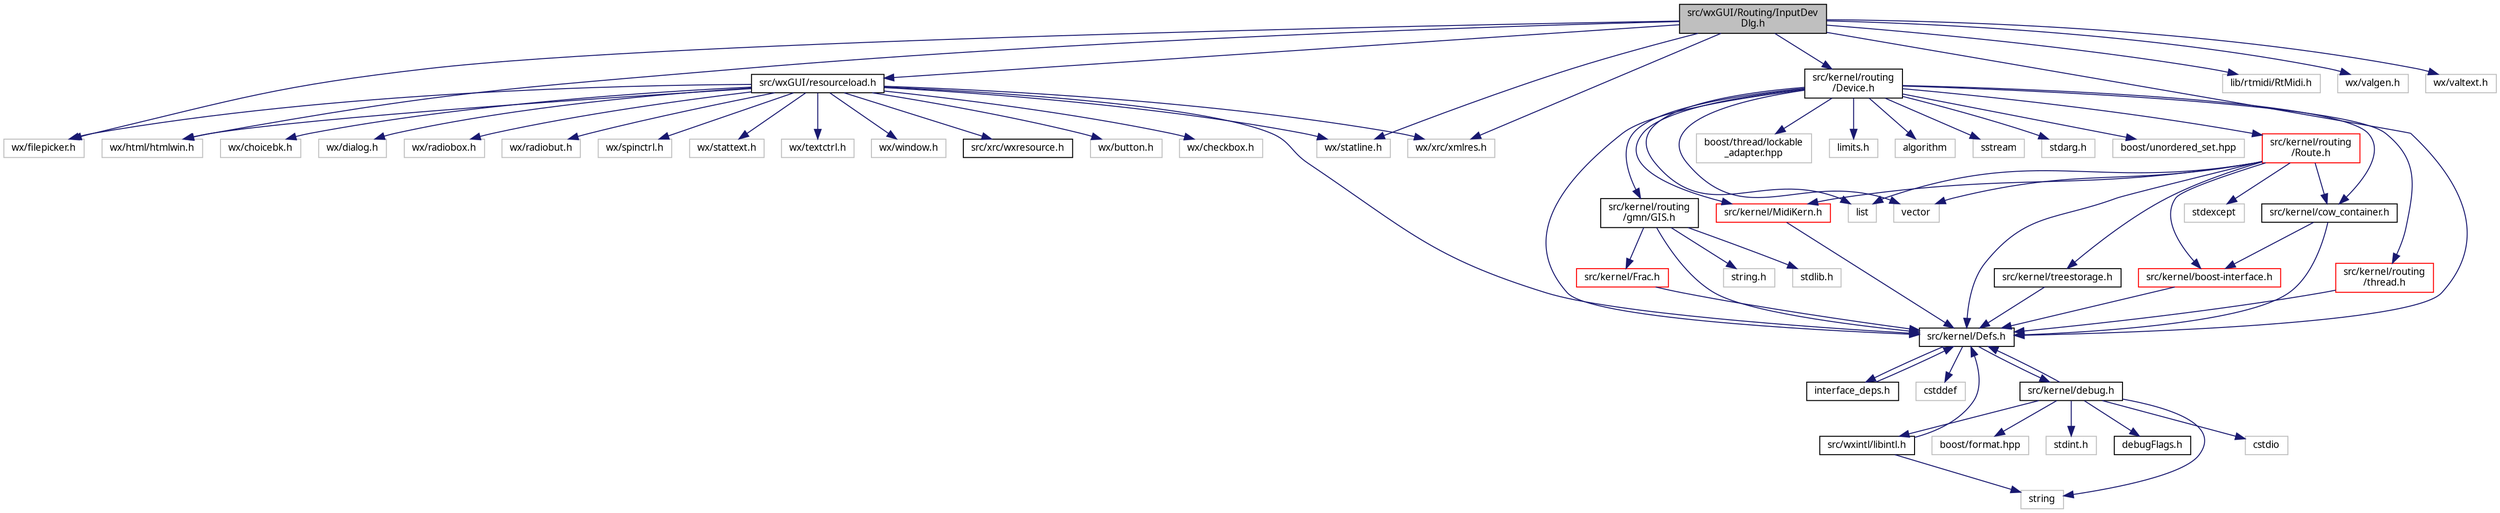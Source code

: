 digraph "src/wxGUI/Routing/InputDevDlg.h"
{
  edge [fontname="Sans",fontsize="10",labelfontname="Sans",labelfontsize="10"];
  node [fontname="Sans",fontsize="10",shape=record];
  Node0 [label="src/wxGUI/Routing/InputDev\lDlg.h",height=0.2,width=0.4,color="black", fillcolor="grey75", style="filled", fontcolor="black"];
  Node0 -> Node1 [color="midnightblue",fontsize="10",style="solid",fontname="Sans"];
  Node1 [label="src/kernel/Defs.h",height=0.2,width=0.4,color="black", fillcolor="white", style="filled",URL="$d1/d73/Defs_8h.html",tooltip="Common definitions. "];
  Node1 -> Node2 [color="midnightblue",fontsize="10",style="solid",fontname="Sans"];
  Node2 [label="interface_deps.h",height=0.2,width=0.4,color="black", fillcolor="white", style="filled",URL="$de/ddd/interface__deps_8h.html"];
  Node2 -> Node1 [color="midnightblue",fontsize="10",style="solid",fontname="Sans"];
  Node1 -> Node3 [color="midnightblue",fontsize="10",style="solid",fontname="Sans"];
  Node3 [label="cstddef",height=0.2,width=0.4,color="grey75", fillcolor="white", style="filled"];
  Node1 -> Node4 [color="midnightblue",fontsize="10",style="solid",fontname="Sans"];
  Node4 [label="src/kernel/debug.h",height=0.2,width=0.4,color="black", fillcolor="white", style="filled",URL="$db/d16/debug_8h.html"];
  Node4 -> Node1 [color="midnightblue",fontsize="10",style="solid",fontname="Sans"];
  Node4 -> Node5 [color="midnightblue",fontsize="10",style="solid",fontname="Sans"];
  Node5 [label="src/wxintl/libintl.h",height=0.2,width=0.4,color="black", fillcolor="white", style="filled",URL="$d4/d64/libintl_8h.html"];
  Node5 -> Node1 [color="midnightblue",fontsize="10",style="solid",fontname="Sans"];
  Node5 -> Node6 [color="midnightblue",fontsize="10",style="solid",fontname="Sans"];
  Node6 [label="string",height=0.2,width=0.4,color="grey75", fillcolor="white", style="filled"];
  Node4 -> Node6 [color="midnightblue",fontsize="10",style="solid",fontname="Sans"];
  Node4 -> Node7 [color="midnightblue",fontsize="10",style="solid",fontname="Sans"];
  Node7 [label="cstdio",height=0.2,width=0.4,color="grey75", fillcolor="white", style="filled"];
  Node4 -> Node8 [color="midnightblue",fontsize="10",style="solid",fontname="Sans"];
  Node8 [label="boost/format.hpp",height=0.2,width=0.4,color="grey75", fillcolor="white", style="filled"];
  Node4 -> Node9 [color="midnightblue",fontsize="10",style="solid",fontname="Sans"];
  Node9 [label="stdint.h",height=0.2,width=0.4,color="grey75", fillcolor="white", style="filled"];
  Node4 -> Node10 [color="midnightblue",fontsize="10",style="solid",fontname="Sans"];
  Node10 [label="debugFlags.h",height=0.2,width=0.4,color="black", fillcolor="white", style="filled",URL="$d4/dab/debugFlags_8h.html",tooltip="Debug flags for mutabor debug mode. "];
  Node0 -> Node11 [color="midnightblue",fontsize="10",style="solid",fontname="Sans"];
  Node11 [label="src/wxGUI/resourceload.h",height=0.2,width=0.4,color="black", fillcolor="white", style="filled",URL="$d3/daf/resourceload_8h.html"];
  Node11 -> Node1 [color="midnightblue",fontsize="10",style="solid",fontname="Sans"];
  Node11 -> Node12 [color="midnightblue",fontsize="10",style="solid",fontname="Sans"];
  Node12 [label="wx/button.h",height=0.2,width=0.4,color="grey75", fillcolor="white", style="filled"];
  Node11 -> Node13 [color="midnightblue",fontsize="10",style="solid",fontname="Sans"];
  Node13 [label="wx/checkbox.h",height=0.2,width=0.4,color="grey75", fillcolor="white", style="filled"];
  Node11 -> Node14 [color="midnightblue",fontsize="10",style="solid",fontname="Sans"];
  Node14 [label="wx/choicebk.h",height=0.2,width=0.4,color="grey75", fillcolor="white", style="filled"];
  Node11 -> Node15 [color="midnightblue",fontsize="10",style="solid",fontname="Sans"];
  Node15 [label="wx/dialog.h",height=0.2,width=0.4,color="grey75", fillcolor="white", style="filled"];
  Node11 -> Node16 [color="midnightblue",fontsize="10",style="solid",fontname="Sans"];
  Node16 [label="wx/filepicker.h",height=0.2,width=0.4,color="grey75", fillcolor="white", style="filled"];
  Node11 -> Node17 [color="midnightblue",fontsize="10",style="solid",fontname="Sans"];
  Node17 [label="wx/html/htmlwin.h",height=0.2,width=0.4,color="grey75", fillcolor="white", style="filled"];
  Node11 -> Node18 [color="midnightblue",fontsize="10",style="solid",fontname="Sans"];
  Node18 [label="wx/radiobox.h",height=0.2,width=0.4,color="grey75", fillcolor="white", style="filled"];
  Node11 -> Node19 [color="midnightblue",fontsize="10",style="solid",fontname="Sans"];
  Node19 [label="wx/radiobut.h",height=0.2,width=0.4,color="grey75", fillcolor="white", style="filled"];
  Node11 -> Node20 [color="midnightblue",fontsize="10",style="solid",fontname="Sans"];
  Node20 [label="wx/spinctrl.h",height=0.2,width=0.4,color="grey75", fillcolor="white", style="filled"];
  Node11 -> Node21 [color="midnightblue",fontsize="10",style="solid",fontname="Sans"];
  Node21 [label="wx/stattext.h",height=0.2,width=0.4,color="grey75", fillcolor="white", style="filled"];
  Node11 -> Node22 [color="midnightblue",fontsize="10",style="solid",fontname="Sans"];
  Node22 [label="wx/textctrl.h",height=0.2,width=0.4,color="grey75", fillcolor="white", style="filled"];
  Node11 -> Node23 [color="midnightblue",fontsize="10",style="solid",fontname="Sans"];
  Node23 [label="wx/statline.h",height=0.2,width=0.4,color="grey75", fillcolor="white", style="filled"];
  Node11 -> Node24 [color="midnightblue",fontsize="10",style="solid",fontname="Sans"];
  Node24 [label="wx/window.h",height=0.2,width=0.4,color="grey75", fillcolor="white", style="filled"];
  Node11 -> Node25 [color="midnightblue",fontsize="10",style="solid",fontname="Sans"];
  Node25 [label="wx/xrc/xmlres.h",height=0.2,width=0.4,color="grey75", fillcolor="white", style="filled"];
  Node11 -> Node26 [color="midnightblue",fontsize="10",style="solid",fontname="Sans"];
  Node26 [label="src/xrc/wxresource.h",height=0.2,width=0.4,color="black", fillcolor="white", style="filled",URL="$d2/dc0/wxresource_8h.html"];
  Node0 -> Node27 [color="midnightblue",fontsize="10",style="solid",fontname="Sans"];
  Node27 [label="src/kernel/routing\l/Device.h",height=0.2,width=0.4,color="black", fillcolor="white", style="filled",URL="$de/d05/Device_8h.html",tooltip="Routing. "];
  Node27 -> Node1 [color="midnightblue",fontsize="10",style="solid",fontname="Sans"];
  Node27 -> Node28 [color="midnightblue",fontsize="10",style="solid",fontname="Sans"];
  Node28 [label="src/kernel/cow_container.h",height=0.2,width=0.4,color="black", fillcolor="white", style="filled",URL="$da/d28/cow__container_8h.html",tooltip="Copy on write container. "];
  Node28 -> Node1 [color="midnightblue",fontsize="10",style="solid",fontname="Sans"];
  Node28 -> Node29 [color="midnightblue",fontsize="10",style="solid",fontname="Sans"];
  Node29 [label="src/kernel/boost-interface.h",height=0.2,width=0.4,color="red", fillcolor="white", style="filled",URL="$d1/da4/boost-interface_8h.html",tooltip="Interface to the boost library. "];
  Node29 -> Node1 [color="midnightblue",fontsize="10",style="solid",fontname="Sans"];
  Node27 -> Node32 [color="midnightblue",fontsize="10",style="solid",fontname="Sans"];
  Node32 [label="src/kernel/routing\l/gmn/GIS.h",height=0.2,width=0.4,color="black", fillcolor="white", style="filled",URL="$dd/d4d/GIS_8h.html"];
  Node32 -> Node1 [color="midnightblue",fontsize="10",style="solid",fontname="Sans"];
  Node32 -> Node33 [color="midnightblue",fontsize="10",style="solid",fontname="Sans"];
  Node33 [label="src/kernel/Frac.h",height=0.2,width=0.4,color="red", fillcolor="white", style="filled",URL="$df/d4f/Frac_8h.html",tooltip="Fraction class for Mutabor. "];
  Node33 -> Node1 [color="midnightblue",fontsize="10",style="solid",fontname="Sans"];
  Node32 -> Node35 [color="midnightblue",fontsize="10",style="solid",fontname="Sans"];
  Node35 [label="string.h",height=0.2,width=0.4,color="grey75", fillcolor="white", style="filled"];
  Node32 -> Node36 [color="midnightblue",fontsize="10",style="solid",fontname="Sans"];
  Node36 [label="stdlib.h",height=0.2,width=0.4,color="grey75", fillcolor="white", style="filled"];
  Node27 -> Node37 [color="midnightblue",fontsize="10",style="solid",fontname="Sans"];
  Node37 [label="src/kernel/routing\l/Route.h",height=0.2,width=0.4,color="red", fillcolor="white", style="filled",URL="$d1/d65/Route_8h.html",tooltip="Routing. "];
  Node37 -> Node1 [color="midnightblue",fontsize="10",style="solid",fontname="Sans"];
  Node37 -> Node28 [color="midnightblue",fontsize="10",style="solid",fontname="Sans"];
  Node37 -> Node38 [color="midnightblue",fontsize="10",style="solid",fontname="Sans"];
  Node38 [label="src/kernel/MidiKern.h",height=0.2,width=0.4,color="red", fillcolor="white", style="filled",URL="$da/dfd/MidiKern_8h.html"];
  Node38 -> Node1 [color="midnightblue",fontsize="10",style="solid",fontname="Sans"];
  Node37 -> Node40 [color="midnightblue",fontsize="10",style="solid",fontname="Sans"];
  Node40 [label="src/kernel/treestorage.h",height=0.2,width=0.4,color="black", fillcolor="white", style="filled",URL="$db/dbe/treestorage_8h.html",tooltip="abstract class for tree like storage "];
  Node40 -> Node1 [color="midnightblue",fontsize="10",style="solid",fontname="Sans"];
  Node37 -> Node29 [color="midnightblue",fontsize="10",style="solid",fontname="Sans"];
  Node37 -> Node41 [color="midnightblue",fontsize="10",style="solid",fontname="Sans"];
  Node41 [label="list",height=0.2,width=0.4,color="grey75", fillcolor="white", style="filled"];
  Node37 -> Node42 [color="midnightblue",fontsize="10",style="solid",fontname="Sans"];
  Node42 [label="vector",height=0.2,width=0.4,color="grey75", fillcolor="white", style="filled"];
  Node37 -> Node43 [color="midnightblue",fontsize="10",style="solid",fontname="Sans"];
  Node43 [label="stdexcept",height=0.2,width=0.4,color="grey75", fillcolor="white", style="filled"];
  Node27 -> Node48 [color="midnightblue",fontsize="10",style="solid",fontname="Sans"];
  Node48 [label="src/kernel/routing\l/thread.h",height=0.2,width=0.4,color="red", fillcolor="white", style="filled",URL="$db/dd5/thread_8h.html"];
  Node48 -> Node1 [color="midnightblue",fontsize="10",style="solid",fontname="Sans"];
  Node27 -> Node51 [color="midnightblue",fontsize="10",style="solid",fontname="Sans"];
  Node51 [label="boost/thread/lockable\l_adapter.hpp",height=0.2,width=0.4,color="grey75", fillcolor="white", style="filled"];
  Node27 -> Node38 [color="midnightblue",fontsize="10",style="solid",fontname="Sans"];
  Node27 -> Node42 [color="midnightblue",fontsize="10",style="solid",fontname="Sans"];
  Node27 -> Node41 [color="midnightblue",fontsize="10",style="solid",fontname="Sans"];
  Node27 -> Node52 [color="midnightblue",fontsize="10",style="solid",fontname="Sans"];
  Node52 [label="limits.h",height=0.2,width=0.4,color="grey75", fillcolor="white", style="filled"];
  Node27 -> Node53 [color="midnightblue",fontsize="10",style="solid",fontname="Sans"];
  Node53 [label="algorithm",height=0.2,width=0.4,color="grey75", fillcolor="white", style="filled"];
  Node27 -> Node54 [color="midnightblue",fontsize="10",style="solid",fontname="Sans"];
  Node54 [label="sstream",height=0.2,width=0.4,color="grey75", fillcolor="white", style="filled"];
  Node27 -> Node55 [color="midnightblue",fontsize="10",style="solid",fontname="Sans"];
  Node55 [label="stdarg.h",height=0.2,width=0.4,color="grey75", fillcolor="white", style="filled"];
  Node27 -> Node56 [color="midnightblue",fontsize="10",style="solid",fontname="Sans"];
  Node56 [label="boost/unordered_set.hpp",height=0.2,width=0.4,color="grey75", fillcolor="white", style="filled"];
  Node0 -> Node57 [color="midnightblue",fontsize="10",style="solid",fontname="Sans"];
  Node57 [label="lib/rtmidi/RtMidi.h",height=0.2,width=0.4,color="grey75", fillcolor="white", style="filled"];
  Node0 -> Node25 [color="midnightblue",fontsize="10",style="solid",fontname="Sans"];
  Node0 -> Node17 [color="midnightblue",fontsize="10",style="solid",fontname="Sans"];
  Node0 -> Node23 [color="midnightblue",fontsize="10",style="solid",fontname="Sans"];
  Node0 -> Node16 [color="midnightblue",fontsize="10",style="solid",fontname="Sans"];
  Node0 -> Node58 [color="midnightblue",fontsize="10",style="solid",fontname="Sans"];
  Node58 [label="wx/valgen.h",height=0.2,width=0.4,color="grey75", fillcolor="white", style="filled"];
  Node0 -> Node59 [color="midnightblue",fontsize="10",style="solid",fontname="Sans"];
  Node59 [label="wx/valtext.h",height=0.2,width=0.4,color="grey75", fillcolor="white", style="filled"];
}
